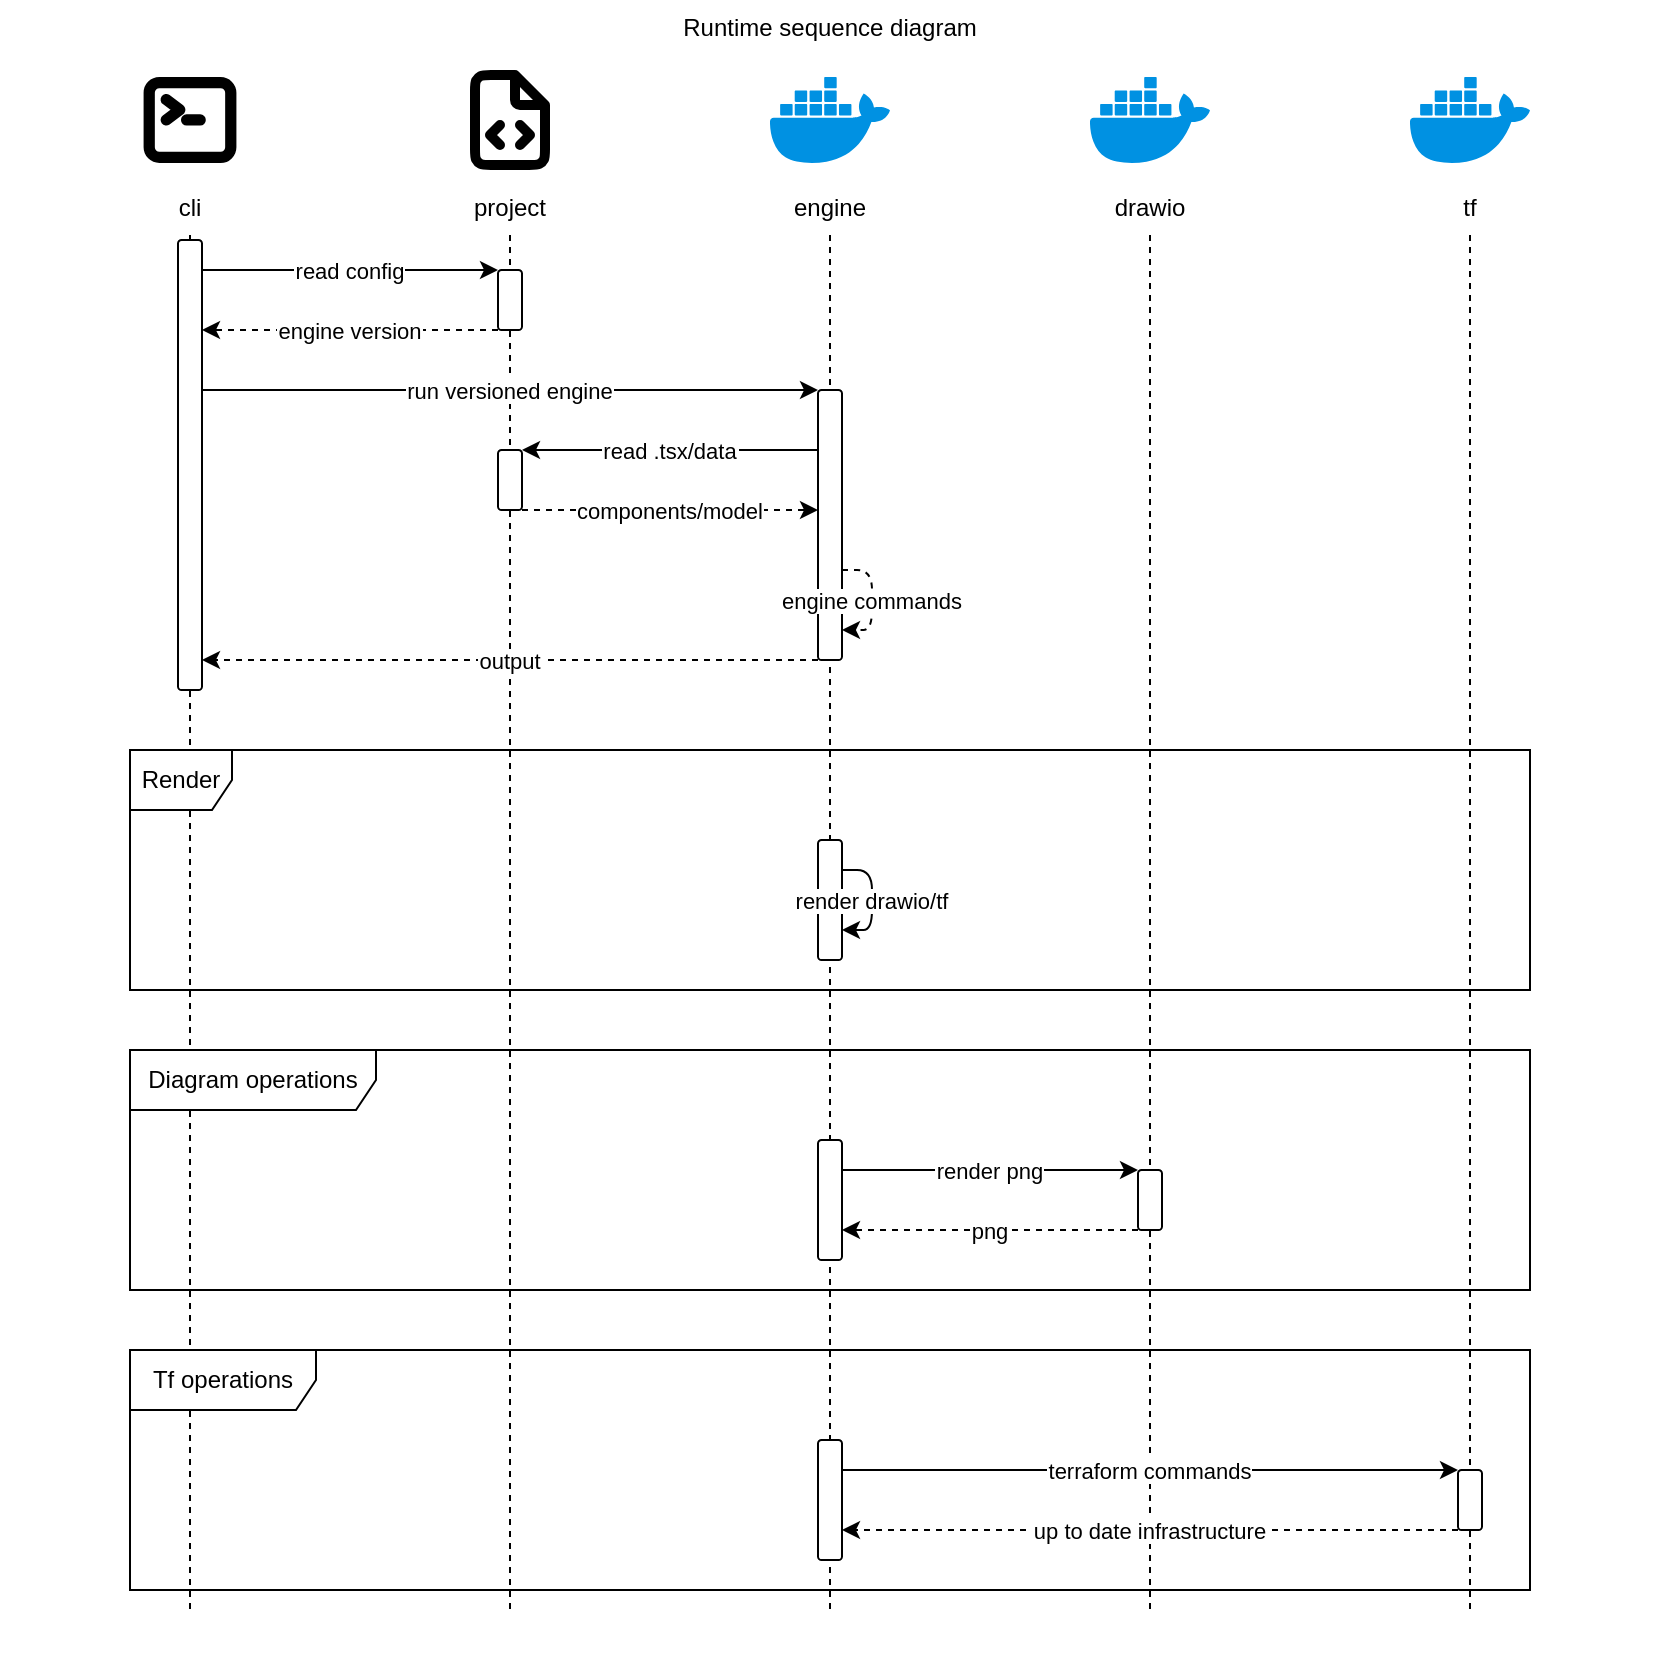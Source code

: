 <mxfile 
  version="25.0.2"
  >
  <diagram
    name="runtime-sequence-diagram"
    >
    <mxGraphModel
      grid="1" 
      gridSize="10" 
      guides="1" 
      tooltips="1" 
      connect="1" 
      arrows="1" 
      fold="1" 
      page="1" 
      pageScale="1" 
      pageWidth="1" 
      pageHeight="1" 
      math="0" 
      shadow="0"
      >
      <root>
        <mxCell
          id="page"
          />
        <mxCell
          id="root" 
          parent="page"
          />
        <mxCell
          style="verticalAlign=top;aspect=fixed;align=center;spacingLeft=5;spacingRight=5;spacingBottom=5;strokeColor=none;" 
          id="sequencediagram_runtimesequencediagram" 
          parent="root" 
          value="Runtime sequence diagram" 
          vertex="1"
          >
          <mxGeometry
            as="geometry" 
            width="830" 
            height="837.5" 
            x="0" 
            y="0"
            />
          </mxCell>
        <mxCell
          style="verticalAlign=top;aspect=fixed;align=center;spacingLeft=5;spacingRight=5;spacingBottom=5;noLabel=1;opacity=0;" 
          id="rows" 
          parent="sequencediagram_runtimesequencediagram" 
          value="Rows" 
          vertex="1"
          >
          <mxGeometry
            as="geometry" 
            width="160" 
            height="807.5" 
            x="15" 
            y="15"
            />
          </mxCell>
        <mxCell
          style="verticalAlign=top;aspect=fixed;align=center;spacingLeft=5;spacingRight=5;spacingBottom=5;noLabel=1;opacity=0;" 
          id="participant" 
          parent="rows" 
          value="Participant" 
          vertex="1"
          >
          <mxGeometry
            as="geometry" 
            width="160" 
            height="807.5" 
            x="0" 
            y="0"
            />
          </mxCell>
        <mxCell
          style="rounded=1;whiteSpace=wrap;verticalAlign=top;align=center;shape=image;verticalLabelPosition=bottom;image=data:image/svg+xml,%3Csvg%20xmlns%3D%22http%3A%2F%2Fwww.w3.org%2F2000%2Fsvg%22%20fill%3D%22none%22%20viewBox%3D%22-0.75%20-0.75%2016%2016%22%20stroke%3D%22%23000000%22%20aria-hidden%3D%22true%22%20id%3D%22Command-Line--Streamline-Heroicons-Outline%22%20height%3D%2216%22%20width%3D%2216%22%3E%3Cdesc%3E%20%20%20%20Command%20Line%20Streamline%20Icon%3A%20https%3A%2F%2Fstreamlinehq.com%20%20%3C%2Fdesc%3E%3Cpath%20stroke-linecap%3D%22round%22%20stroke-linejoin%3D%22round%22%20d%3D%22m4.078%204.531%201.812%201.359%20-1.812%201.359m2.719%200h1.812m-5.438%204.984h8.156A1.359%201.359%200%200%200%2012.688%2010.875V3.625a1.359%201.359%200%200%200%20-1.359%20-1.359H3.172A1.359%201.359%200%200%200%201.812%203.625v7.25a1.359%201.359%200%200%200%201.359%201.359Z%22%20stroke-width%3D%221.5%22%3E%3C%2Fpath%3E%3C%2Fsvg%3E;" 
          id="cliicon_cli" 
          parent="participant" 
          value="cli" 
          vertex="1"
          >
          <mxGeometry
            width="60" 
            height="60" 
            as="geometry" 
            x="50" 
            y="15"
            />
          </mxCell>
        <mxCell
          style="rounded=1;whiteSpace=wrap;verticalAlign=middle;align=center;line;strokeWidth=1;direction=south;html=1;dashed=1;" 
          id="shape_" 
          parent="participant" 
          value=" " 
          vertex="1"
          >
          <mxGeometry
            height="690" 
            as="geometry" 
            width="60" 
            x="50" 
            y="102.5"
            />
          </mxCell>
        <mxCell
          style="verticalAlign=top;aspect=fixed;align=center;spacingLeft=5;spacingRight=5;spacingBottom=5;noLabel=1;opacity=0;" 
          id="rows_2" 
          parent="participant" 
          value="Rows" 
          vertex="1"
          >
          <mxGeometry
            x="80" 
            y="105" 
            as="geometry" 
            width="0" 
            height="0"
            />
          </mxCell>
        <mxCell
          style="rounded=1;whiteSpace=wrap;verticalAlign=middle;align=center;textDirection=vertical-rl;" 
          id="activation_" 
          parent="rows_2" 
          value=" " 
          vertex="1"
          >
          <mxGeometry
            width="12" 
            height="225" 
            x="-6" 
            y="0" 
            as="geometry"
            />
          </mxCell>
        <mxCell
          style="rounded=1;whiteSpace=wrap;verticalAlign=middle;align=center;shape=umlFrame;html=1;pointerEvents=0;width=51;" 
          id="frame_render" 
          parent="rows_2" 
          value="Render" 
          vertex="1"
          >
          <mxGeometry
            width="700" 
            height="120" 
            x="-30" 
            y="255" 
            as="geometry"
            />
          </mxCell>
        <mxCell
          style="rounded=1;whiteSpace=wrap;verticalAlign=middle;align=center;shape=umlFrame;html=1;pointerEvents=0;width=123;" 
          id="frame_diagramoperations" 
          parent="rows_2" 
          value="Diagram operations" 
          vertex="1"
          >
          <mxGeometry
            width="700" 
            height="120" 
            x="-30" 
            y="405" 
            as="geometry"
            />
          </mxCell>
        <mxCell
          style="rounded=1;whiteSpace=wrap;verticalAlign=middle;align=center;shape=umlFrame;html=1;pointerEvents=0;width=93;" 
          id="frame_tfoperations" 
          parent="rows_2" 
          value="Tf operations" 
          vertex="1"
          >
          <mxGeometry
            width="700" 
            height="120" 
            x="-30" 
            y="555" 
            as="geometry"
            />
          </mxCell>
        <mxCell
          style="verticalAlign=top;aspect=fixed;align=center;spacingLeft=5;spacingRight=5;spacingBottom=5;noLabel=1;opacity=0;" 
          id="rows_3" 
          parent="sequencediagram_runtimesequencediagram" 
          value="Rows" 
          vertex="1"
          >
          <mxGeometry
            as="geometry" 
            width="160" 
            height="807.5" 
            x="175" 
            y="15"
            />
          </mxCell>
        <mxCell
          style="verticalAlign=top;aspect=fixed;align=center;spacingLeft=5;spacingRight=5;spacingBottom=5;noLabel=1;opacity=0;" 
          id="participant_2" 
          parent="rows_3" 
          value="Participant" 
          vertex="1"
          >
          <mxGeometry
            as="geometry" 
            width="160" 
            height="807.5" 
            x="0" 
            y="0"
            />
          </mxCell>
        <mxCell
          style="rounded=1;whiteSpace=wrap;verticalAlign=top;align=center;shape=image;verticalLabelPosition=bottom;image=data:image/svg+xml,%3C%3Fxml%20version%3D%221.0%22%20encoding%3D%22utf-8%22%3F%3E%3C!--%20Uploaded%20to%3A%20SVG%20Repo%2C%20www.svgrepo.com%2C%20Generator%3A%20SVG%20Repo%20Mixer%20Tools%20--%3E%3Csvg%20width%3D%22800px%22%20height%3D%22800px%22%20viewBox%3D%220%200%2024%2024%22%20fill%3D%22none%22%20xmlns%3D%22http%3A%2F%2Fwww.w3.org%2F2000%2Fsvg%22%3E%3Cpath%20d%3D%22M10%2017L8%2015L10%2013M14%2013L16%2015L14%2017M13%203H8.2C7.08%203%206.52%203%206.092%203.218C5.716%203.41%205.41%203.716%205.218%204.092C5%204.52%205%205.08%205%206.2V17.8C5%2018.92%205%2019.48%205.218%2019.908C5.41%2020.284%205.716%2020.59%206.092%2020.782C6.52%2021%207.08%2021%208.2%2021H15.8C16.92%2021%2017.48%2021%2017.908%2020.782C18.284%2020.59%2018.59%2020.284%2018.782%2019.908C19%2019.48%2019%2018.92%2019%2017.8V9M13%203L19%209M13%203V8C13%208.552%2013.448%209%2014%209H19%22%20stroke%3D%22%23000000%22%20stroke-width%3D%222%22%20stroke-linecap%3D%22round%22%20stroke-linejoin%3D%22round%22%2F%3E%3C%2Fsvg%3E;" 
          id="projecticon_project" 
          parent="participant_2" 
          value="project" 
          vertex="1"
          >
          <mxGeometry
            width="60" 
            height="60" 
            as="geometry" 
            x="50" 
            y="15"
            />
          </mxCell>
        <mxCell
          style="rounded=1;whiteSpace=wrap;verticalAlign=middle;align=center;line;strokeWidth=1;direction=south;html=1;dashed=1;" 
          id="shape_2" 
          parent="participant_2" 
          value=" " 
          vertex="1"
          >
          <mxGeometry
            height="690" 
            as="geometry" 
            width="60" 
            x="50" 
            y="102.5"
            />
          </mxCell>
        <mxCell
          style="verticalAlign=top;aspect=fixed;align=center;spacingLeft=5;spacingRight=5;spacingBottom=5;noLabel=1;opacity=0;" 
          id="rows_4" 
          parent="participant_2" 
          value="Rows" 
          vertex="1"
          >
          <mxGeometry
            x="80" 
            y="105" 
            as="geometry" 
            width="0" 
            height="0"
            />
          </mxCell>
        <mxCell
          style="rounded=1;whiteSpace=wrap;verticalAlign=middle;align=center;textDirection=vertical-rl;" 
          id="activation_2" 
          parent="rows_4" 
          value=" " 
          vertex="1"
          >
          <mxGeometry
            width="12" 
            height="30" 
            x="-6" 
            y="15" 
            as="geometry"
            />
          </mxCell>
        <mxCell
          style="rounded=1;whiteSpace=wrap;verticalAlign=middle;align=center;textDirection=vertical-rl;" 
          id="activation_3" 
          parent="rows_4" 
          value=" " 
          vertex="1"
          >
          <mxGeometry
            width="12" 
            height="30" 
            x="-6" 
            y="105" 
            as="geometry"
            />
          </mxCell>
        <mxCell
          style="verticalAlign=top;aspect=fixed;align=center;spacingLeft=5;spacingRight=5;spacingBottom=5;noLabel=1;opacity=0;" 
          id="rows_5" 
          parent="sequencediagram_runtimesequencediagram" 
          value="Rows" 
          vertex="1"
          >
          <mxGeometry
            as="geometry" 
            width="160" 
            height="807.5" 
            x="335" 
            y="15"
            />
          </mxCell>
        <mxCell
          style="verticalAlign=top;aspect=fixed;align=center;spacingLeft=5;spacingRight=5;spacingBottom=5;noLabel=1;opacity=0;" 
          id="participant_3" 
          parent="rows_5" 
          value="Participant" 
          vertex="1"
          >
          <mxGeometry
            as="geometry" 
            width="160" 
            height="807.5" 
            x="0" 
            y="0"
            />
          </mxCell>
        <mxCell
          style="rounded=1;whiteSpace=wrap;verticalAlign=top;align=center;shape=image;verticalLabelPosition=bottom;image=data:image/svg+xml,%3C%3Fxml%20version%3D%221.0%22%20encoding%3D%22utf-8%22%3F%3E%3Csvg%20version%3D%221.1%22%20id%3D%22Layer_1%22%20xmlns%3D%22http%3A%2F%2Fwww.w3.org%2F2000%2Fsvg%22%20xmlns%3Axlink%3D%22http%3A%2F%2Fwww.w3.org%2F1999%2Fxlink%22%20x%3D%220px%22%20y%3D%220px%22%20viewBox%3D%220%200%20122.88%2088.17%22%20style%3D%22enable-background%3Anew%200%200%20122.88%2088.17%22%20xml%3Aspace%3D%22preserve%22%3E%3Cstyle%20type%3D%22text%2Fcss%22%3E.st0%7Bfill%3A%230091E2%3B%7D%3C%2Fstyle%3E%3Cg%3E%3Cpath%20class%3D%22st0%22%20d%3D%22M121.68%2C33.34c-0.34-0.28-3.42-2.62-10.03-2.62c-1.71%2C0-3.48%2C0.17-5.19%2C0.46c-1.25-8.72-8.49-12.94-8.78-13.16%20l-1.77-1.03l-1.14%2C1.65c-1.42%2C2.22-2.51%2C4.73-3.13%2C7.29c-1.2%2C4.96-0.46%2C9.63%2C2.05%2C13.62c-3.02%2C1.71-7.92%2C2.11-8.95%2C2.17l-80.93%2C0%20c-2.11%2C0-3.82%2C1.71-3.82%2C3.82c-0.11%2C7.07%2C1.08%2C14.13%2C3.53%2C20.8c2.79%2C7.29%2C6.95%2C12.71%2C12.31%2C16.01c6.04%2C3.7%2C15.9%2C5.81%2C27.01%2C5.81%20c5.01%2C0%2C10.03-0.46%2C14.99-1.37c6.9-1.25%2C13.51-3.65%2C19.6-7.12c5.02-2.91%2C9.52-6.61%2C13.34-10.94c6.44-7.24%2C10.26-15.33%2C13.05-22.51%20c0.4%2C0%2C0.74%2C0%2C1.14%2C0c7.01%2C0%2C11.34-2.79%2C13.73-5.19c1.6-1.48%2C2.79-3.31%2C3.65-5.36l0.51-1.48L121.68%2C33.34L121.68%2C33.34z%20M71.59%2C39.38h10.83c0.51%2C0%2C0.97-0.4%2C0.97-0.97v-9.69c0-0.51-0.4-0.97-0.97-0.97l0%2C0l-10.83%2C0c-0.51%2C0-0.97%2C0.4-0.97%2C0.97l0%2C0v9.69%20C70.68%2C38.98%2C71.08%2C39.38%2C71.59%2C39.38L71.59%2C39.38z%20M56.49%2C11.63h10.83c0.51%2C0%2C0.97-0.4%2C0.97-0.97V0.97c0-0.51-0.46-0.97-0.97-0.97%20L56.49%2C0c-0.51%2C0-0.97%2C0.4-0.97%2C0.97l0%2C0v9.69C55.52%2C11.17%2C55.97%2C11.63%2C56.49%2C11.63L56.49%2C11.63z%20M56.49%2C25.53h10.83%20c0.51%2C0%2C0.97-0.46%2C0.97-0.97v-9.69c0-0.51-0.46-0.97-0.97-0.97H56.49c-0.51%2C0-0.97%2C0.4-0.97%2C0.97l0%2C0v9.69%20C55.52%2C25.08%2C55.97%2C25.53%2C56.49%2C25.53L56.49%2C25.53z%20M41.5%2C25.53h10.83c0.51%2C0%2C0.97-0.46%2C0.97-0.97v-9.69c0-0.51-0.4-0.97-0.97-0.97%20l0%2C0H41.5c-0.51%2C0-0.97%2C0.4-0.97%2C0.97l0%2C0v9.69C40.53%2C25.08%2C40.93%2C25.53%2C41.5%2C25.53L41.5%2C25.53z%20M26.28%2C25.53h10.83%20c0.51%2C0%2C0.97-0.46%2C0.97-0.97v-9.69c0-0.51-0.4-0.97-0.97-0.97l0%2C0H26.28c-0.51%2C0-0.97%2C0.4-0.97%2C0.97v9.69%20C25.37%2C25.08%2C25.77%2C25.53%2C26.28%2C25.53L26.28%2C25.53z%20M56.49%2C39.38h10.83c0.51%2C0%2C0.97-0.4%2C0.97-0.97v-9.69c0-0.51-0.4-0.97-0.97-0.97%20l0%2C0l-10.83%2C0c-0.51%2C0-0.97%2C0.4-0.97%2C0.97l0%2C0v9.69C55.52%2C38.98%2C55.97%2C39.38%2C56.49%2C39.38L56.49%2C39.38L56.49%2C39.38z%20M41.5%2C39.38%20h10.83c0.51%2C0%2C0.97-0.4%2C0.97-0.97l0%2C0v-9.69c0-0.51-0.4-0.97-0.97-0.97l0%2C0l-10.83%2C0c-0.51%2C0-0.97%2C0.4-0.97%2C0.97l0%2C0v9.69%20C40.53%2C38.98%2C40.93%2C39.38%2C41.5%2C39.38L41.5%2C39.38L41.5%2C39.38z%20M26.28%2C39.38h10.83c0.51%2C0%2C0.97-0.4%2C0.97-0.97l0%2C0v-9.69%20c0-0.51-0.4-0.97-0.97-0.97l0%2C0l-10.83%2C0c-0.51%2C0-0.97%2C0.4-0.97%2C0.97v9.69C25.37%2C38.98%2C25.77%2C39.38%2C26.28%2C39.38L26.28%2C39.38z%20M11.35%2C39.38h10.83c0.51%2C0%2C0.97-0.4%2C0.97-0.97l0%2C0v-9.69c0-0.51-0.4-0.97-0.97-0.97l0%2C0l-10.83%2C0c-0.51%2C0-0.97%2C0.4-0.97%2C0.97l0%2C0%20v9.69C10.44%2C38.98%2C10.84%2C39.38%2C11.35%2C39.38L11.35%2C39.38L11.35%2C39.38z%22%2F%3E%3C%2Fg%3E%3C%2Fsvg%3E;" 
          id="dockericon_engine" 
          parent="participant_3" 
          value="engine" 
          vertex="1"
          >
          <mxGeometry
            width="60" 
            height="60" 
            as="geometry" 
            x="50" 
            y="15"
            />
          </mxCell>
        <mxCell
          style="rounded=1;whiteSpace=wrap;verticalAlign=middle;align=center;line;strokeWidth=1;direction=south;html=1;dashed=1;" 
          id="shape_3" 
          parent="participant_3" 
          value=" " 
          vertex="1"
          >
          <mxGeometry
            height="690" 
            as="geometry" 
            width="60" 
            x="50" 
            y="102.5"
            />
          </mxCell>
        <mxCell
          style="verticalAlign=top;aspect=fixed;align=center;spacingLeft=5;spacingRight=5;spacingBottom=5;noLabel=1;opacity=0;" 
          id="rows_6" 
          parent="participant_3" 
          value="Rows" 
          vertex="1"
          >
          <mxGeometry
            x="80" 
            y="105" 
            as="geometry" 
            width="0" 
            height="0"
            />
          </mxCell>
        <mxCell
          style="rounded=1;whiteSpace=wrap;verticalAlign=middle;align=center;textDirection=vertical-rl;" 
          id="activation_4" 
          parent="rows_6" 
          value=" " 
          vertex="1"
          >
          <mxGeometry
            width="12" 
            height="135" 
            x="-6" 
            y="75" 
            as="geometry"
            />
          </mxCell>
        <mxCell
          style="rounded=1;whiteSpace=wrap;verticalAlign=middle;align=center;textDirection=vertical-rl;" 
          id="activation_5" 
          parent="rows_6" 
          value=" " 
          vertex="1"
          >
          <mxGeometry
            width="12" 
            height="60" 
            x="-6" 
            y="300" 
            as="geometry"
            />
          </mxCell>
        <mxCell
          style="rounded=1;whiteSpace=wrap;verticalAlign=middle;align=center;textDirection=vertical-rl;" 
          id="activation_6" 
          parent="rows_6" 
          value=" " 
          vertex="1"
          >
          <mxGeometry
            width="12" 
            height="60" 
            x="-6" 
            y="450" 
            as="geometry"
            />
          </mxCell>
        <mxCell
          style="rounded=1;whiteSpace=wrap;verticalAlign=middle;align=center;textDirection=vertical-rl;" 
          id="activation_7" 
          parent="rows_6" 
          value=" " 
          vertex="1"
          >
          <mxGeometry
            width="12" 
            height="60" 
            x="-6" 
            y="600" 
            as="geometry"
            />
          </mxCell>
        <mxCell
          style="verticalAlign=top;aspect=fixed;align=center;spacingLeft=5;spacingRight=5;spacingBottom=5;noLabel=1;opacity=0;" 
          id="rows_7" 
          parent="sequencediagram_runtimesequencediagram" 
          value="Rows" 
          vertex="1"
          >
          <mxGeometry
            as="geometry" 
            width="160" 
            height="807.5" 
            x="495" 
            y="15"
            />
          </mxCell>
        <mxCell
          style="verticalAlign=top;aspect=fixed;align=center;spacingLeft=5;spacingRight=5;spacingBottom=5;noLabel=1;opacity=0;" 
          id="participant_4" 
          parent="rows_7" 
          value="Participant" 
          vertex="1"
          >
          <mxGeometry
            as="geometry" 
            width="160" 
            height="807.5" 
            x="0" 
            y="0"
            />
          </mxCell>
        <mxCell
          style="rounded=1;whiteSpace=wrap;verticalAlign=top;align=center;shape=image;verticalLabelPosition=bottom;image=data:image/svg+xml,%3C%3Fxml%20version%3D%221.0%22%20encoding%3D%22utf-8%22%3F%3E%3Csvg%20version%3D%221.1%22%20id%3D%22Layer_1%22%20xmlns%3D%22http%3A%2F%2Fwww.w3.org%2F2000%2Fsvg%22%20xmlns%3Axlink%3D%22http%3A%2F%2Fwww.w3.org%2F1999%2Fxlink%22%20x%3D%220px%22%20y%3D%220px%22%20viewBox%3D%220%200%20122.88%2088.17%22%20style%3D%22enable-background%3Anew%200%200%20122.88%2088.17%22%20xml%3Aspace%3D%22preserve%22%3E%3Cstyle%20type%3D%22text%2Fcss%22%3E.st0%7Bfill%3A%230091E2%3B%7D%3C%2Fstyle%3E%3Cg%3E%3Cpath%20class%3D%22st0%22%20d%3D%22M121.68%2C33.34c-0.34-0.28-3.42-2.62-10.03-2.62c-1.71%2C0-3.48%2C0.17-5.19%2C0.46c-1.25-8.72-8.49-12.94-8.78-13.16%20l-1.77-1.03l-1.14%2C1.65c-1.42%2C2.22-2.51%2C4.73-3.13%2C7.29c-1.2%2C4.96-0.46%2C9.63%2C2.05%2C13.62c-3.02%2C1.71-7.92%2C2.11-8.95%2C2.17l-80.93%2C0%20c-2.11%2C0-3.82%2C1.71-3.82%2C3.82c-0.11%2C7.07%2C1.08%2C14.13%2C3.53%2C20.8c2.79%2C7.29%2C6.95%2C12.71%2C12.31%2C16.01c6.04%2C3.7%2C15.9%2C5.81%2C27.01%2C5.81%20c5.01%2C0%2C10.03-0.46%2C14.99-1.37c6.9-1.25%2C13.51-3.65%2C19.6-7.12c5.02-2.91%2C9.52-6.61%2C13.34-10.94c6.44-7.24%2C10.26-15.33%2C13.05-22.51%20c0.4%2C0%2C0.74%2C0%2C1.14%2C0c7.01%2C0%2C11.34-2.79%2C13.73-5.19c1.6-1.48%2C2.79-3.31%2C3.65-5.36l0.51-1.48L121.68%2C33.34L121.68%2C33.34z%20M71.59%2C39.38h10.83c0.51%2C0%2C0.97-0.4%2C0.97-0.97v-9.69c0-0.51-0.4-0.97-0.97-0.97l0%2C0l-10.83%2C0c-0.51%2C0-0.97%2C0.4-0.97%2C0.97l0%2C0v9.69%20C70.68%2C38.98%2C71.08%2C39.38%2C71.59%2C39.38L71.59%2C39.38z%20M56.49%2C11.63h10.83c0.51%2C0%2C0.97-0.4%2C0.97-0.97V0.97c0-0.51-0.46-0.97-0.97-0.97%20L56.49%2C0c-0.51%2C0-0.97%2C0.4-0.97%2C0.97l0%2C0v9.69C55.52%2C11.17%2C55.97%2C11.63%2C56.49%2C11.63L56.49%2C11.63z%20M56.49%2C25.53h10.83%20c0.51%2C0%2C0.97-0.46%2C0.97-0.97v-9.69c0-0.51-0.46-0.97-0.97-0.97H56.49c-0.51%2C0-0.97%2C0.4-0.97%2C0.97l0%2C0v9.69%20C55.52%2C25.08%2C55.97%2C25.53%2C56.49%2C25.53L56.49%2C25.53z%20M41.5%2C25.53h10.83c0.51%2C0%2C0.97-0.46%2C0.97-0.97v-9.69c0-0.51-0.4-0.97-0.97-0.97%20l0%2C0H41.5c-0.51%2C0-0.97%2C0.4-0.97%2C0.97l0%2C0v9.69C40.53%2C25.08%2C40.93%2C25.53%2C41.5%2C25.53L41.5%2C25.53z%20M26.28%2C25.53h10.83%20c0.51%2C0%2C0.97-0.46%2C0.97-0.97v-9.69c0-0.51-0.4-0.97-0.97-0.97l0%2C0H26.28c-0.51%2C0-0.97%2C0.4-0.97%2C0.97v9.69%20C25.37%2C25.08%2C25.77%2C25.53%2C26.28%2C25.53L26.28%2C25.53z%20M56.49%2C39.38h10.83c0.51%2C0%2C0.97-0.4%2C0.97-0.97v-9.69c0-0.51-0.4-0.97-0.97-0.97%20l0%2C0l-10.83%2C0c-0.51%2C0-0.97%2C0.4-0.97%2C0.97l0%2C0v9.69C55.52%2C38.98%2C55.97%2C39.38%2C56.49%2C39.38L56.49%2C39.38L56.49%2C39.38z%20M41.5%2C39.38%20h10.83c0.51%2C0%2C0.97-0.4%2C0.97-0.97l0%2C0v-9.69c0-0.51-0.4-0.97-0.97-0.97l0%2C0l-10.83%2C0c-0.51%2C0-0.97%2C0.4-0.97%2C0.97l0%2C0v9.69%20C40.53%2C38.98%2C40.93%2C39.38%2C41.5%2C39.38L41.5%2C39.38L41.5%2C39.38z%20M26.28%2C39.38h10.83c0.51%2C0%2C0.97-0.4%2C0.97-0.97l0%2C0v-9.69%20c0-0.51-0.4-0.97-0.97-0.97l0%2C0l-10.83%2C0c-0.51%2C0-0.97%2C0.4-0.97%2C0.97v9.69C25.37%2C38.98%2C25.77%2C39.38%2C26.28%2C39.38L26.28%2C39.38z%20M11.35%2C39.38h10.83c0.51%2C0%2C0.97-0.4%2C0.97-0.97l0%2C0v-9.69c0-0.51-0.4-0.97-0.97-0.97l0%2C0l-10.83%2C0c-0.51%2C0-0.97%2C0.4-0.97%2C0.97l0%2C0%20v9.69C10.44%2C38.98%2C10.84%2C39.38%2C11.35%2C39.38L11.35%2C39.38L11.35%2C39.38z%22%2F%3E%3C%2Fg%3E%3C%2Fsvg%3E;" 
          id="dockericon_drawio" 
          parent="participant_4" 
          value="drawio" 
          vertex="1"
          >
          <mxGeometry
            width="60" 
            height="60" 
            as="geometry" 
            x="50" 
            y="15"
            />
          </mxCell>
        <mxCell
          style="rounded=1;whiteSpace=wrap;verticalAlign=middle;align=center;line;strokeWidth=1;direction=south;html=1;dashed=1;" 
          id="shape_4" 
          parent="participant_4" 
          value=" " 
          vertex="1"
          >
          <mxGeometry
            height="690" 
            as="geometry" 
            width="60" 
            x="50" 
            y="102.5"
            />
          </mxCell>
        <mxCell
          style="verticalAlign=top;aspect=fixed;align=center;spacingLeft=5;spacingRight=5;spacingBottom=5;noLabel=1;opacity=0;" 
          id="rows_8" 
          parent="participant_4" 
          value="Rows" 
          vertex="1"
          >
          <mxGeometry
            x="80" 
            y="105" 
            as="geometry" 
            width="0" 
            height="0"
            />
          </mxCell>
        <mxCell
          style="rounded=1;whiteSpace=wrap;verticalAlign=middle;align=center;textDirection=vertical-rl;" 
          id="activation_8" 
          parent="rows_8" 
          value=" " 
          vertex="1"
          >
          <mxGeometry
            width="12" 
            height="30" 
            x="-6" 
            y="465" 
            as="geometry"
            />
          </mxCell>
        <mxCell
          style="verticalAlign=top;aspect=fixed;align=center;spacingLeft=5;spacingRight=5;spacingBottom=5;noLabel=1;opacity=0;" 
          id="rows_9" 
          parent="sequencediagram_runtimesequencediagram" 
          value="Rows" 
          vertex="1"
          >
          <mxGeometry
            as="geometry" 
            width="160" 
            height="807.5" 
            x="655" 
            y="15"
            />
          </mxCell>
        <mxCell
          style="verticalAlign=top;aspect=fixed;align=center;spacingLeft=5;spacingRight=5;spacingBottom=5;noLabel=1;opacity=0;" 
          id="participant_5" 
          parent="rows_9" 
          value="Participant" 
          vertex="1"
          >
          <mxGeometry
            as="geometry" 
            width="160" 
            height="807.5" 
            x="0" 
            y="0"
            />
          </mxCell>
        <mxCell
          style="rounded=1;whiteSpace=wrap;verticalAlign=top;align=center;shape=image;verticalLabelPosition=bottom;image=data:image/svg+xml,%3C%3Fxml%20version%3D%221.0%22%20encoding%3D%22utf-8%22%3F%3E%3Csvg%20version%3D%221.1%22%20id%3D%22Layer_1%22%20xmlns%3D%22http%3A%2F%2Fwww.w3.org%2F2000%2Fsvg%22%20xmlns%3Axlink%3D%22http%3A%2F%2Fwww.w3.org%2F1999%2Fxlink%22%20x%3D%220px%22%20y%3D%220px%22%20viewBox%3D%220%200%20122.88%2088.17%22%20style%3D%22enable-background%3Anew%200%200%20122.88%2088.17%22%20xml%3Aspace%3D%22preserve%22%3E%3Cstyle%20type%3D%22text%2Fcss%22%3E.st0%7Bfill%3A%230091E2%3B%7D%3C%2Fstyle%3E%3Cg%3E%3Cpath%20class%3D%22st0%22%20d%3D%22M121.68%2C33.34c-0.34-0.28-3.42-2.62-10.03-2.62c-1.71%2C0-3.48%2C0.17-5.19%2C0.46c-1.25-8.72-8.49-12.94-8.78-13.16%20l-1.77-1.03l-1.14%2C1.65c-1.42%2C2.22-2.51%2C4.73-3.13%2C7.29c-1.2%2C4.96-0.46%2C9.63%2C2.05%2C13.62c-3.02%2C1.71-7.92%2C2.11-8.95%2C2.17l-80.93%2C0%20c-2.11%2C0-3.82%2C1.71-3.82%2C3.82c-0.11%2C7.07%2C1.08%2C14.13%2C3.53%2C20.8c2.79%2C7.29%2C6.95%2C12.71%2C12.31%2C16.01c6.04%2C3.7%2C15.9%2C5.81%2C27.01%2C5.81%20c5.01%2C0%2C10.03-0.46%2C14.99-1.37c6.9-1.25%2C13.51-3.65%2C19.6-7.12c5.02-2.91%2C9.52-6.61%2C13.34-10.94c6.44-7.24%2C10.26-15.33%2C13.05-22.51%20c0.4%2C0%2C0.74%2C0%2C1.14%2C0c7.01%2C0%2C11.34-2.79%2C13.73-5.19c1.6-1.48%2C2.79-3.31%2C3.65-5.36l0.51-1.48L121.68%2C33.34L121.68%2C33.34z%20M71.59%2C39.38h10.83c0.51%2C0%2C0.97-0.4%2C0.97-0.97v-9.69c0-0.51-0.4-0.97-0.97-0.97l0%2C0l-10.83%2C0c-0.51%2C0-0.97%2C0.4-0.97%2C0.97l0%2C0v9.69%20C70.68%2C38.98%2C71.08%2C39.38%2C71.59%2C39.38L71.59%2C39.38z%20M56.49%2C11.63h10.83c0.51%2C0%2C0.97-0.4%2C0.97-0.97V0.97c0-0.51-0.46-0.97-0.97-0.97%20L56.49%2C0c-0.51%2C0-0.97%2C0.4-0.97%2C0.97l0%2C0v9.69C55.52%2C11.17%2C55.97%2C11.63%2C56.49%2C11.63L56.49%2C11.63z%20M56.49%2C25.53h10.83%20c0.51%2C0%2C0.97-0.46%2C0.97-0.97v-9.69c0-0.51-0.46-0.97-0.97-0.97H56.49c-0.51%2C0-0.97%2C0.4-0.97%2C0.97l0%2C0v9.69%20C55.52%2C25.08%2C55.97%2C25.53%2C56.49%2C25.53L56.49%2C25.53z%20M41.5%2C25.53h10.83c0.51%2C0%2C0.97-0.46%2C0.97-0.97v-9.69c0-0.51-0.4-0.97-0.97-0.97%20l0%2C0H41.5c-0.51%2C0-0.97%2C0.4-0.97%2C0.97l0%2C0v9.69C40.53%2C25.08%2C40.93%2C25.53%2C41.5%2C25.53L41.5%2C25.53z%20M26.28%2C25.53h10.83%20c0.51%2C0%2C0.97-0.46%2C0.97-0.97v-9.69c0-0.51-0.4-0.97-0.97-0.97l0%2C0H26.28c-0.51%2C0-0.97%2C0.4-0.97%2C0.97v9.69%20C25.37%2C25.08%2C25.77%2C25.53%2C26.28%2C25.53L26.28%2C25.53z%20M56.49%2C39.38h10.83c0.51%2C0%2C0.97-0.4%2C0.97-0.97v-9.69c0-0.51-0.4-0.97-0.97-0.97%20l0%2C0l-10.83%2C0c-0.51%2C0-0.97%2C0.4-0.97%2C0.97l0%2C0v9.69C55.52%2C38.98%2C55.97%2C39.38%2C56.49%2C39.38L56.49%2C39.38L56.49%2C39.38z%20M41.5%2C39.38%20h10.83c0.51%2C0%2C0.97-0.4%2C0.97-0.97l0%2C0v-9.69c0-0.51-0.4-0.97-0.97-0.97l0%2C0l-10.83%2C0c-0.51%2C0-0.97%2C0.4-0.97%2C0.97l0%2C0v9.69%20C40.53%2C38.98%2C40.93%2C39.38%2C41.5%2C39.38L41.5%2C39.38L41.5%2C39.38z%20M26.28%2C39.38h10.83c0.51%2C0%2C0.97-0.4%2C0.97-0.97l0%2C0v-9.69%20c0-0.51-0.4-0.97-0.97-0.97l0%2C0l-10.83%2C0c-0.51%2C0-0.97%2C0.4-0.97%2C0.97v9.69C25.37%2C38.98%2C25.77%2C39.38%2C26.28%2C39.38L26.28%2C39.38z%20M11.35%2C39.38h10.83c0.51%2C0%2C0.97-0.4%2C0.97-0.97l0%2C0v-9.69c0-0.51-0.4-0.97-0.97-0.97l0%2C0l-10.83%2C0c-0.51%2C0-0.97%2C0.4-0.97%2C0.97l0%2C0%20v9.69C10.44%2C38.98%2C10.84%2C39.38%2C11.35%2C39.38L11.35%2C39.38L11.35%2C39.38z%22%2F%3E%3C%2Fg%3E%3C%2Fsvg%3E;" 
          id="dockericon_tf" 
          parent="participant_5" 
          value="tf" 
          vertex="1"
          >
          <mxGeometry
            width="60" 
            height="60" 
            as="geometry" 
            x="50" 
            y="15"
            />
          </mxCell>
        <mxCell
          style="rounded=1;whiteSpace=wrap;verticalAlign=middle;align=center;line;strokeWidth=1;direction=south;html=1;dashed=1;" 
          id="shape_5" 
          parent="participant_5" 
          value=" " 
          vertex="1"
          >
          <mxGeometry
            height="690" 
            as="geometry" 
            width="60" 
            x="50" 
            y="102.5"
            />
          </mxCell>
        <mxCell
          style="verticalAlign=top;aspect=fixed;align=center;spacingLeft=5;spacingRight=5;spacingBottom=5;noLabel=1;opacity=0;" 
          id="rows_10" 
          parent="participant_5" 
          value="Rows" 
          vertex="1"
          >
          <mxGeometry
            x="80" 
            y="105" 
            as="geometry" 
            width="0" 
            height="0"
            />
          </mxCell>
        <mxCell
          style="rounded=1;whiteSpace=wrap;verticalAlign=middle;align=center;textDirection=vertical-rl;" 
          id="activation_9" 
          parent="rows_10" 
          value=" " 
          vertex="1"
          >
          <mxGeometry
            width="12" 
            height="30" 
            x="-6" 
            y="615" 
            as="geometry"
            />
          </mxCell>
        <mxCell
          id="message_readconfig" 
          parent="root" 
          edge="1" 
          value="read config"
          >
          <mxGeometry
            relative="1" 
            as="geometry"
            >
            <mxPoint
              as="sourcePoint" 
              x="101" 
              y="135"
              />
            <mxPoint
              as="targetPoint" 
              x="249" 
              y="135"
              />
            </mxGeometry>
          </mxCell>
        <mxCell
          id="message_runversionedengine" 
          parent="root" 
          edge="1" 
          value="run versioned engine"
          >
          <mxGeometry
            relative="1" 
            as="geometry"
            >
            <mxPoint
              as="sourcePoint" 
              x="101" 
              y="195"
              />
            <mxPoint
              as="targetPoint" 
              x="409" 
              y="195"
              />
            </mxGeometry>
          </mxCell>
        <mxCell
          id="message_engineversion" 
          parent="root" 
          edge="1" 
          style="dashed=1;" 
          value="engine version"
          >
          <mxGeometry
            relative="1" 
            as="geometry"
            >
            <mxPoint
              as="sourcePoint" 
              x="249" 
              y="165"
              />
            <mxPoint
              as="targetPoint" 
              x="101" 
              y="165"
              />
            </mxGeometry>
          </mxCell>
        <mxCell
          id="message_componentsmodel" 
          parent="root" 
          edge="1" 
          style="dashed=1;" 
          value="components/model"
          >
          <mxGeometry
            relative="1" 
            as="geometry"
            >
            <mxPoint
              as="sourcePoint" 
              x="261" 
              y="255"
              />
            <mxPoint
              as="targetPoint" 
              x="409" 
              y="255"
              />
            </mxGeometry>
          </mxCell>
        <mxCell
          id="message_readtsxdata" 
          parent="root" 
          edge="1" 
          value="read .tsx/data"
          >
          <mxGeometry
            relative="1" 
            as="geometry"
            >
            <mxPoint
              as="sourcePoint" 
              x="409" 
              y="225"
              />
            <mxPoint
              as="targetPoint" 
              x="261" 
              y="225"
              />
            </mxGeometry>
          </mxCell>
        <mxCell
          id="message_enginecommands" 
          parent="root" 
          edge="1" 
          style="dashed=1;" 
          value="engine commands"
          >
          <mxGeometry
            relative="1" 
            as="geometry"
            >
            <mxPoint
              as="sourcePoint" 
              x="421" 
              y="285"
              />
            <mxPoint
              as="targetPoint" 
              x="421" 
              y="315"
              />
            <Array
              as="points"
              >
              <mxPoint
                x="436" 
                y="285"
                />
              <mxPoint
                x="436" 
                y="315"
                />
              </Array>
            </mxGeometry>
          </mxCell>
        <mxCell
          id="message_output" 
          parent="root" 
          edge="1" 
          style="dashed=1;" 
          value="output"
          >
          <mxGeometry
            relative="1" 
            as="geometry"
            >
            <mxPoint
              as="sourcePoint" 
              x="409" 
              y="330"
              />
            <mxPoint
              as="targetPoint" 
              x="101" 
              y="330"
              />
            </mxGeometry>
          </mxCell>
        <mxCell
          id="message_renderdrawiotf" 
          parent="root" 
          edge="1" 
          value="render drawio/tf"
          >
          <mxGeometry
            relative="1" 
            as="geometry"
            >
            <mxPoint
              as="sourcePoint" 
              x="421" 
              y="435"
              />
            <mxPoint
              as="targetPoint" 
              x="421" 
              y="465"
              />
            <Array
              as="points"
              >
              <mxPoint
                x="436" 
                y="435"
                />
              <mxPoint
                x="436" 
                y="465"
                />
              </Array>
            </mxGeometry>
          </mxCell>
        <mxCell
          id="message_renderpng" 
          parent="root" 
          edge="1" 
          value="render png"
          >
          <mxGeometry
            relative="1" 
            as="geometry"
            >
            <mxPoint
              as="sourcePoint" 
              x="421" 
              y="585"
              />
            <mxPoint
              as="targetPoint" 
              x="569" 
              y="585"
              />
            </mxGeometry>
          </mxCell>
        <mxCell
          id="message_terraformcommands" 
          parent="root" 
          edge="1" 
          value="terraform commands"
          >
          <mxGeometry
            relative="1" 
            as="geometry"
            >
            <mxPoint
              as="sourcePoint" 
              x="421" 
              y="735"
              />
            <mxPoint
              as="targetPoint" 
              x="729" 
              y="735"
              />
            </mxGeometry>
          </mxCell>
        <mxCell
          id="message_png" 
          parent="root" 
          edge="1" 
          style="dashed=1;" 
          value="png"
          >
          <mxGeometry
            relative="1" 
            as="geometry"
            >
            <mxPoint
              as="sourcePoint" 
              x="569" 
              y="615"
              />
            <mxPoint
              as="targetPoint" 
              x="421" 
              y="615"
              />
            </mxGeometry>
          </mxCell>
        <mxCell
          id="message_uptodateinfrastructure" 
          parent="root" 
          edge="1" 
          style="dashed=1;" 
          value="up to date infrastructure"
          >
          <mxGeometry
            relative="1" 
            as="geometry"
            >
            <mxPoint
              as="sourcePoint" 
              x="729" 
              y="765"
              />
            <mxPoint
              as="targetPoint" 
              x="421" 
              y="765"
              />
            </mxGeometry>
          </mxCell>
        </root>
      </mxGraphModel>
    </diagram>
  </mxfile>